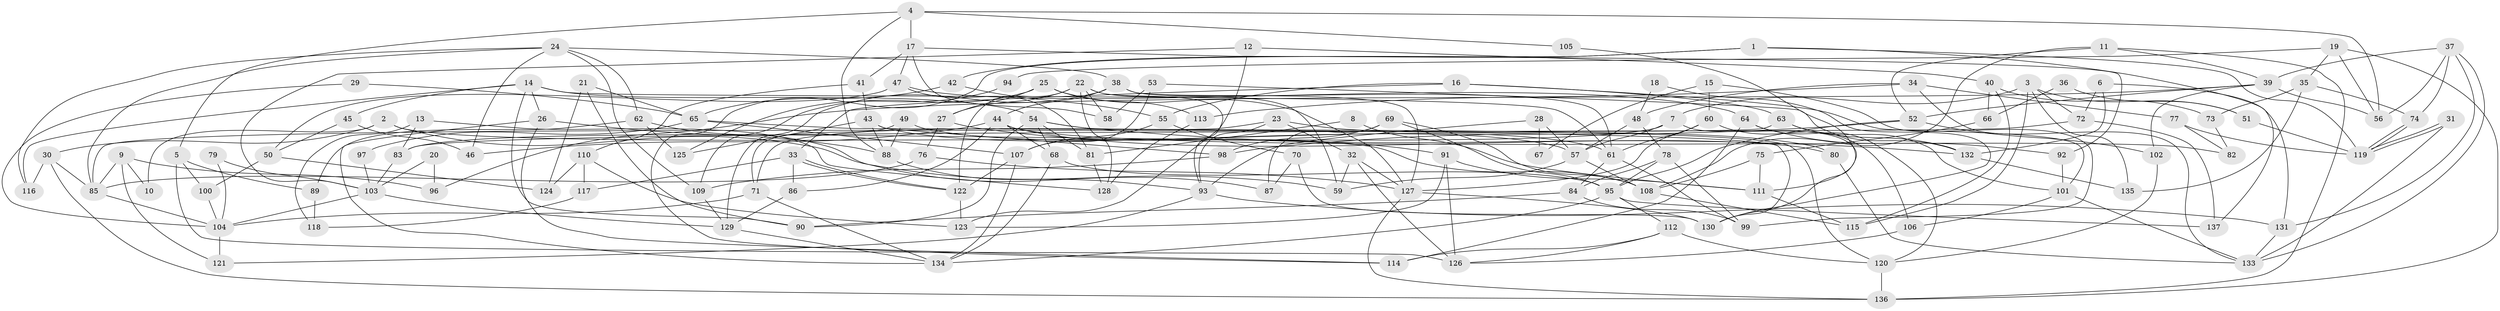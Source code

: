 // coarse degree distribution, {4: 0.23157894736842105, 3: 0.28421052631578947, 2: 0.07368421052631578, 5: 0.2, 6: 0.07368421052631578, 8: 0.07368421052631578, 7: 0.05263157894736842, 9: 0.010526315789473684}
// Generated by graph-tools (version 1.1) at 2025/54/03/04/25 21:54:05]
// undirected, 137 vertices, 274 edges
graph export_dot {
graph [start="1"]
  node [color=gray90,style=filled];
  1;
  2;
  3;
  4;
  5;
  6;
  7;
  8;
  9;
  10;
  11;
  12;
  13;
  14;
  15;
  16;
  17;
  18;
  19;
  20;
  21;
  22;
  23;
  24;
  25;
  26;
  27;
  28;
  29;
  30;
  31;
  32;
  33;
  34;
  35;
  36;
  37;
  38;
  39;
  40;
  41;
  42;
  43;
  44;
  45;
  46;
  47;
  48;
  49;
  50;
  51;
  52;
  53;
  54;
  55;
  56;
  57;
  58;
  59;
  60;
  61;
  62;
  63;
  64;
  65;
  66;
  67;
  68;
  69;
  70;
  71;
  72;
  73;
  74;
  75;
  76;
  77;
  78;
  79;
  80;
  81;
  82;
  83;
  84;
  85;
  86;
  87;
  88;
  89;
  90;
  91;
  92;
  93;
  94;
  95;
  96;
  97;
  98;
  99;
  100;
  101;
  102;
  103;
  104;
  105;
  106;
  107;
  108;
  109;
  110;
  111;
  112;
  113;
  114;
  115;
  116;
  117;
  118;
  119;
  120;
  121;
  122;
  123;
  124;
  125;
  126;
  127;
  128;
  129;
  130;
  131;
  132;
  133;
  134;
  135;
  136;
  137;
  1 -- 114;
  1 -- 119;
  1 -- 42;
  1 -- 137;
  2 -- 30;
  2 -- 108;
  2 -- 10;
  2 -- 59;
  3 -- 135;
  3 -- 72;
  3 -- 7;
  3 -- 51;
  3 -- 115;
  4 -- 56;
  4 -- 88;
  4 -- 5;
  4 -- 17;
  4 -- 105;
  5 -- 126;
  5 -- 89;
  5 -- 100;
  6 -- 131;
  6 -- 132;
  6 -- 72;
  7 -- 57;
  7 -- 83;
  7 -- 130;
  8 -- 111;
  8 -- 81;
  9 -- 85;
  9 -- 121;
  9 -- 10;
  9 -- 96;
  11 -- 39;
  11 -- 136;
  11 -- 52;
  11 -- 108;
  12 -- 103;
  12 -- 123;
  12 -- 40;
  13 -- 118;
  13 -- 83;
  13 -- 128;
  14 -- 61;
  14 -- 90;
  14 -- 26;
  14 -- 45;
  14 -- 54;
  14 -- 116;
  15 -- 60;
  15 -- 99;
  15 -- 67;
  16 -- 101;
  16 -- 55;
  16 -- 33;
  16 -- 63;
  17 -- 47;
  17 -- 41;
  17 -- 58;
  17 -- 92;
  18 -- 130;
  18 -- 48;
  19 -- 35;
  19 -- 136;
  19 -- 56;
  19 -- 94;
  20 -- 96;
  20 -- 103;
  21 -- 65;
  21 -- 90;
  21 -- 124;
  22 -- 59;
  22 -- 122;
  22 -- 27;
  22 -- 58;
  22 -- 93;
  22 -- 128;
  23 -- 71;
  23 -- 80;
  23 -- 32;
  23 -- 93;
  24 -- 109;
  24 -- 46;
  24 -- 38;
  24 -- 62;
  24 -- 85;
  24 -- 116;
  25 -- 127;
  25 -- 27;
  25 -- 109;
  25 -- 113;
  26 -- 88;
  26 -- 114;
  26 -- 134;
  27 -- 76;
  27 -- 91;
  28 -- 57;
  28 -- 93;
  28 -- 67;
  29 -- 104;
  29 -- 65;
  30 -- 116;
  30 -- 85;
  30 -- 136;
  31 -- 133;
  31 -- 119;
  31 -- 119;
  32 -- 127;
  32 -- 59;
  32 -- 126;
  33 -- 122;
  33 -- 122;
  33 -- 86;
  33 -- 117;
  34 -- 113;
  34 -- 133;
  34 -- 48;
  34 -- 77;
  35 -- 73;
  35 -- 74;
  35 -- 135;
  36 -- 51;
  36 -- 66;
  37 -- 39;
  37 -- 56;
  37 -- 74;
  37 -- 131;
  37 -- 133;
  38 -- 129;
  38 -- 44;
  38 -- 61;
  38 -- 127;
  39 -- 102;
  39 -- 52;
  39 -- 56;
  39 -- 96;
  40 -- 115;
  40 -- 66;
  40 -- 73;
  41 -- 43;
  41 -- 110;
  42 -- 65;
  42 -- 55;
  43 -- 88;
  43 -- 98;
  43 -- 57;
  43 -- 125;
  44 -- 68;
  44 -- 46;
  44 -- 80;
  44 -- 82;
  44 -- 86;
  45 -- 50;
  45 -- 46;
  47 -- 81;
  47 -- 64;
  47 -- 50;
  48 -- 57;
  48 -- 78;
  49 -- 71;
  49 -- 61;
  49 -- 88;
  50 -- 124;
  50 -- 100;
  51 -- 119;
  52 -- 98;
  52 -- 95;
  52 -- 102;
  53 -- 132;
  53 -- 58;
  53 -- 107;
  54 -- 120;
  54 -- 68;
  54 -- 81;
  54 -- 90;
  54 -- 132;
  55 -- 107;
  55 -- 70;
  57 -- 59;
  57 -- 108;
  60 -- 61;
  60 -- 106;
  60 -- 127;
  61 -- 84;
  61 -- 99;
  62 -- 87;
  62 -- 89;
  62 -- 125;
  63 -- 85;
  63 -- 101;
  63 -- 132;
  64 -- 92;
  64 -- 114;
  64 -- 120;
  65 -- 107;
  65 -- 130;
  65 -- 97;
  66 -- 75;
  68 -- 134;
  68 -- 95;
  69 -- 95;
  69 -- 108;
  69 -- 87;
  69 -- 98;
  70 -- 130;
  70 -- 87;
  71 -- 134;
  71 -- 104;
  72 -- 137;
  72 -- 83;
  73 -- 82;
  74 -- 119;
  74 -- 119;
  75 -- 111;
  75 -- 108;
  76 -- 85;
  76 -- 127;
  77 -- 119;
  77 -- 82;
  78 -- 95;
  78 -- 84;
  78 -- 99;
  79 -- 103;
  79 -- 104;
  80 -- 133;
  81 -- 128;
  83 -- 103;
  84 -- 99;
  84 -- 90;
  85 -- 104;
  86 -- 129;
  88 -- 93;
  89 -- 118;
  91 -- 126;
  91 -- 111;
  91 -- 123;
  92 -- 101;
  93 -- 121;
  93 -- 131;
  94 -- 125;
  95 -- 112;
  95 -- 134;
  95 -- 137;
  97 -- 103;
  98 -- 109;
  100 -- 104;
  101 -- 133;
  101 -- 106;
  102 -- 120;
  103 -- 129;
  103 -- 104;
  104 -- 121;
  105 -- 111;
  106 -- 126;
  107 -- 134;
  107 -- 122;
  108 -- 115;
  109 -- 129;
  110 -- 123;
  110 -- 117;
  110 -- 124;
  111 -- 115;
  112 -- 120;
  112 -- 114;
  112 -- 126;
  113 -- 128;
  117 -- 118;
  120 -- 136;
  122 -- 123;
  127 -- 130;
  127 -- 136;
  129 -- 134;
  131 -- 133;
  132 -- 135;
}
